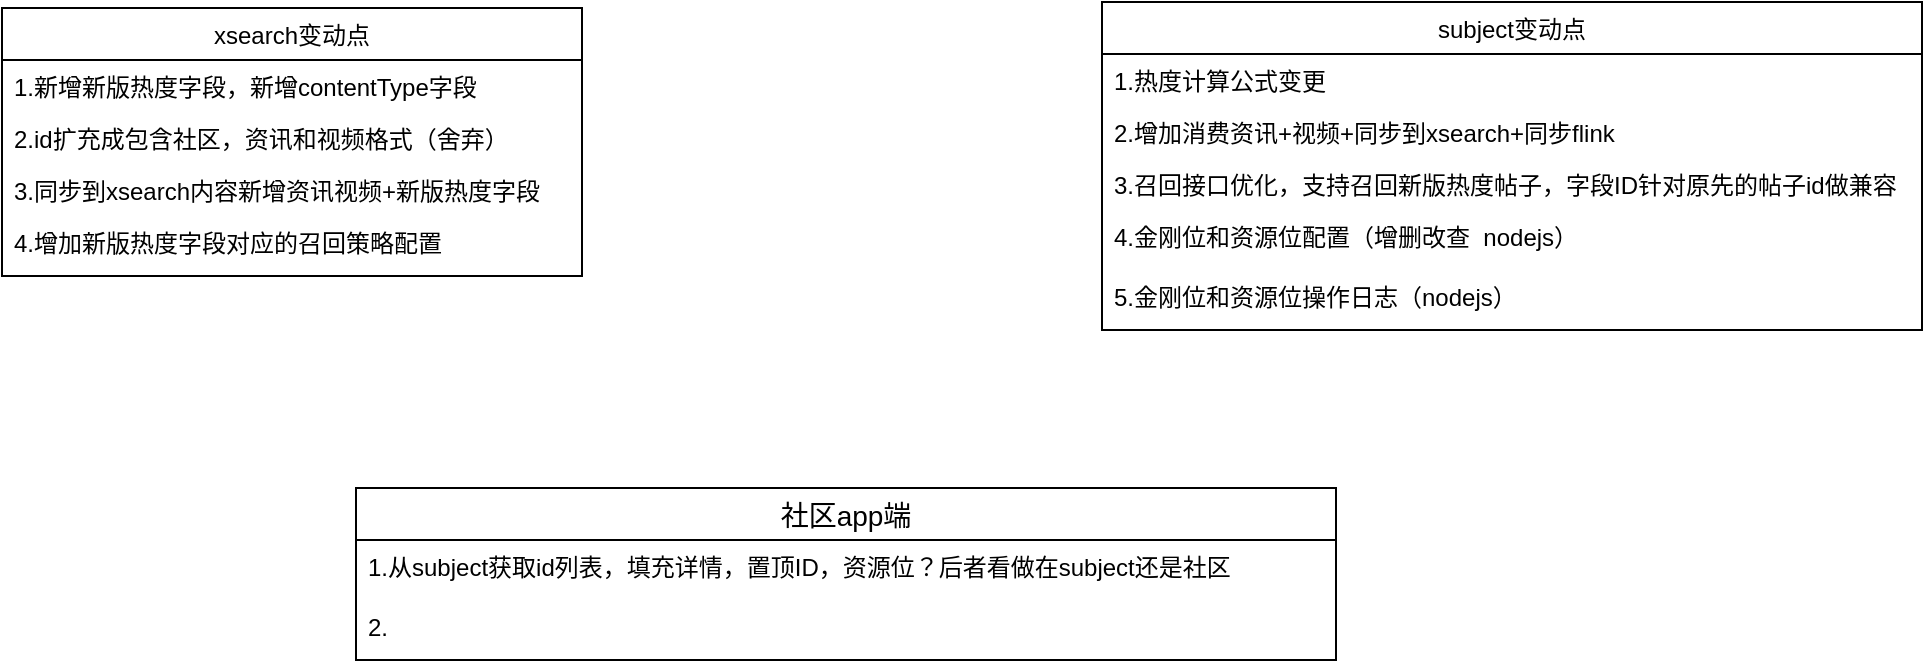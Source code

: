 <mxfile version="15.5.8" type="github">
  <diagram id="_h1MAt-I4YNS_zPpNKs3" name="Page-1">
    <mxGraphModel dx="1422" dy="762" grid="1" gridSize="10" guides="1" tooltips="1" connect="1" arrows="1" fold="1" page="1" pageScale="1" pageWidth="1654" pageHeight="2336" math="0" shadow="0">
      <root>
        <mxCell id="0" />
        <mxCell id="1" parent="0" />
        <mxCell id="PCNpO2fzQAiULQIDNyEv-3" value="xsearch变动点" style="swimlane;fontStyle=0;childLayout=stackLayout;horizontal=1;startSize=26;fillColor=none;horizontalStack=0;resizeParent=1;resizeParentMax=0;resizeLast=0;collapsible=1;marginBottom=0;" vertex="1" parent="1">
          <mxGeometry x="160" y="140" width="290" height="134" as="geometry" />
        </mxCell>
        <mxCell id="PCNpO2fzQAiULQIDNyEv-4" value="1.新增新版热度字段，新增contentType字段" style="text;strokeColor=none;fillColor=none;align=left;verticalAlign=top;spacingLeft=4;spacingRight=4;overflow=hidden;rotatable=0;points=[[0,0.5],[1,0.5]];portConstraint=eastwest;" vertex="1" parent="PCNpO2fzQAiULQIDNyEv-3">
          <mxGeometry y="26" width="290" height="26" as="geometry" />
        </mxCell>
        <mxCell id="PCNpO2fzQAiULQIDNyEv-5" value="2.id扩充成包含社区，资讯和视频格式（舍弃）" style="text;strokeColor=none;fillColor=none;align=left;verticalAlign=top;spacingLeft=4;spacingRight=4;overflow=hidden;rotatable=0;points=[[0,0.5],[1,0.5]];portConstraint=eastwest;" vertex="1" parent="PCNpO2fzQAiULQIDNyEv-3">
          <mxGeometry y="52" width="290" height="26" as="geometry" />
        </mxCell>
        <mxCell id="PCNpO2fzQAiULQIDNyEv-6" value="3.同步到xsearch内容新增资讯视频+新版热度字段" style="text;strokeColor=none;fillColor=none;align=left;verticalAlign=top;spacingLeft=4;spacingRight=4;overflow=hidden;rotatable=0;points=[[0,0.5],[1,0.5]];portConstraint=eastwest;" vertex="1" parent="PCNpO2fzQAiULQIDNyEv-3">
          <mxGeometry y="78" width="290" height="26" as="geometry" />
        </mxCell>
        <mxCell id="PCNpO2fzQAiULQIDNyEv-11" value="4.增加新版热度字段对应的召回策略配置" style="text;strokeColor=none;fillColor=none;spacingLeft=4;spacingRight=4;overflow=hidden;rotatable=0;points=[[0,0.5],[1,0.5]];portConstraint=eastwest;fontSize=12;" vertex="1" parent="PCNpO2fzQAiULQIDNyEv-3">
          <mxGeometry y="104" width="290" height="30" as="geometry" />
        </mxCell>
        <mxCell id="PCNpO2fzQAiULQIDNyEv-7" value="subject变动点" style="swimlane;fontStyle=0;childLayout=stackLayout;horizontal=1;startSize=26;fillColor=none;horizontalStack=0;resizeParent=1;resizeParentMax=0;resizeLast=0;collapsible=1;marginBottom=0;" vertex="1" parent="1">
          <mxGeometry x="710" y="137" width="410" height="164" as="geometry" />
        </mxCell>
        <mxCell id="PCNpO2fzQAiULQIDNyEv-8" value="1.热度计算公式变更" style="text;strokeColor=none;fillColor=none;align=left;verticalAlign=top;spacingLeft=4;spacingRight=4;overflow=hidden;rotatable=0;points=[[0,0.5],[1,0.5]];portConstraint=eastwest;" vertex="1" parent="PCNpO2fzQAiULQIDNyEv-7">
          <mxGeometry y="26" width="410" height="26" as="geometry" />
        </mxCell>
        <mxCell id="PCNpO2fzQAiULQIDNyEv-9" value="2.增加消费资讯+视频+同步到xsearch+同步flink" style="text;strokeColor=none;fillColor=none;align=left;verticalAlign=top;spacingLeft=4;spacingRight=4;overflow=hidden;rotatable=0;points=[[0,0.5],[1,0.5]];portConstraint=eastwest;" vertex="1" parent="PCNpO2fzQAiULQIDNyEv-7">
          <mxGeometry y="52" width="410" height="26" as="geometry" />
        </mxCell>
        <mxCell id="PCNpO2fzQAiULQIDNyEv-10" value="3.召回接口优化，支持召回新版热度帖子，字段ID针对原先的帖子id做兼容" style="text;strokeColor=none;fillColor=none;align=left;verticalAlign=top;spacingLeft=4;spacingRight=4;overflow=hidden;rotatable=0;points=[[0,0.5],[1,0.5]];portConstraint=eastwest;" vertex="1" parent="PCNpO2fzQAiULQIDNyEv-7">
          <mxGeometry y="78" width="410" height="26" as="geometry" />
        </mxCell>
        <mxCell id="PCNpO2fzQAiULQIDNyEv-13" value="4.金刚位和资源位配置（增删改查  nodejs）" style="text;strokeColor=none;fillColor=none;spacingLeft=4;spacingRight=4;overflow=hidden;rotatable=0;points=[[0,0.5],[1,0.5]];portConstraint=eastwest;fontSize=12;" vertex="1" parent="PCNpO2fzQAiULQIDNyEv-7">
          <mxGeometry y="104" width="410" height="30" as="geometry" />
        </mxCell>
        <mxCell id="PCNpO2fzQAiULQIDNyEv-14" value="5.金刚位和资源位操作日志（nodejs）" style="text;strokeColor=none;fillColor=none;spacingLeft=4;spacingRight=4;overflow=hidden;rotatable=0;points=[[0,0.5],[1,0.5]];portConstraint=eastwest;fontSize=12;" vertex="1" parent="PCNpO2fzQAiULQIDNyEv-7">
          <mxGeometry y="134" width="410" height="30" as="geometry" />
        </mxCell>
        <mxCell id="PCNpO2fzQAiULQIDNyEv-16" value="社区app端" style="swimlane;fontStyle=0;childLayout=stackLayout;horizontal=1;startSize=26;horizontalStack=0;resizeParent=1;resizeParentMax=0;resizeLast=0;collapsible=1;marginBottom=0;align=center;fontSize=14;" vertex="1" parent="1">
          <mxGeometry x="337" y="380" width="490" height="86" as="geometry" />
        </mxCell>
        <mxCell id="PCNpO2fzQAiULQIDNyEv-17" value="1.从subject获取id列表，填充详情，置顶ID，资源位？后者看做在subject还是社区" style="text;strokeColor=none;fillColor=none;spacingLeft=4;spacingRight=4;overflow=hidden;rotatable=0;points=[[0,0.5],[1,0.5]];portConstraint=eastwest;fontSize=12;" vertex="1" parent="PCNpO2fzQAiULQIDNyEv-16">
          <mxGeometry y="26" width="490" height="30" as="geometry" />
        </mxCell>
        <mxCell id="PCNpO2fzQAiULQIDNyEv-18" value="2." style="text;strokeColor=none;fillColor=none;spacingLeft=4;spacingRight=4;overflow=hidden;rotatable=0;points=[[0,0.5],[1,0.5]];portConstraint=eastwest;fontSize=12;" vertex="1" parent="PCNpO2fzQAiULQIDNyEv-16">
          <mxGeometry y="56" width="490" height="30" as="geometry" />
        </mxCell>
      </root>
    </mxGraphModel>
  </diagram>
</mxfile>
